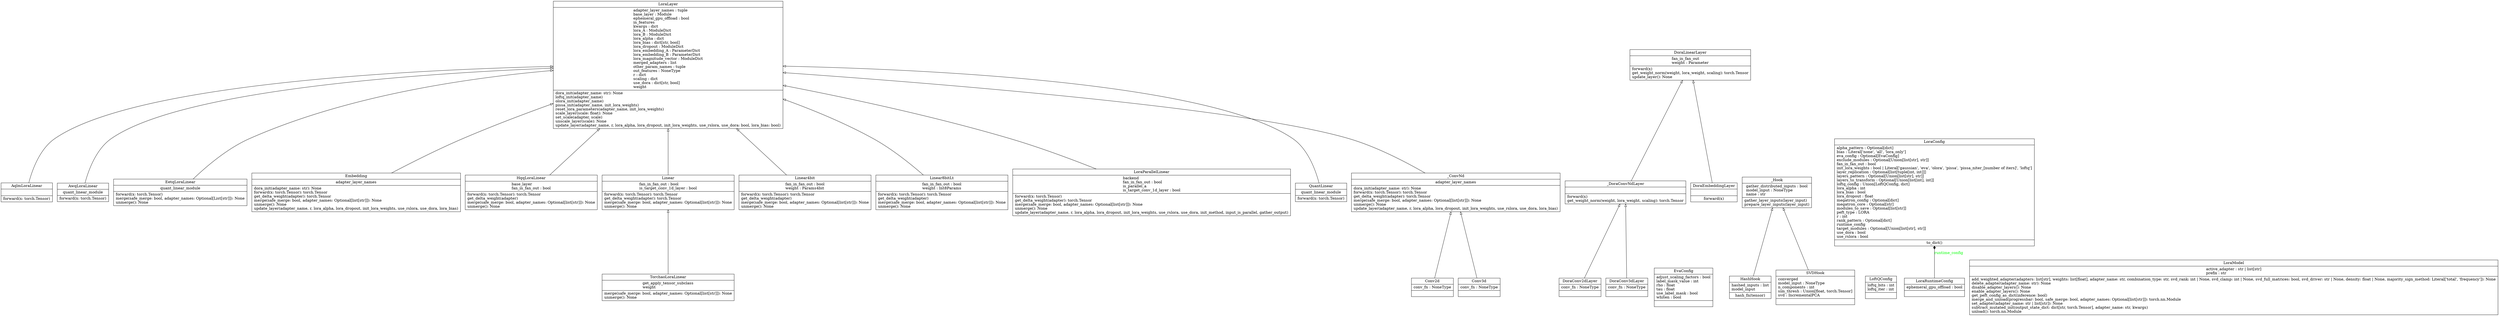 digraph "classes" {
rankdir=BT
charset="utf-8"
"peft.tuners.lora.aqlm.AqlmLoraLinear" [color="black", fontcolor="black", label=<{AqlmLoraLinear|<br ALIGN="LEFT"/>|forward(x: torch.Tensor)<br ALIGN="LEFT"/>}>, shape="record", style="solid"];
"peft.tuners.lora.awq.AwqLoraLinear" [color="black", fontcolor="black", label=<{AwqLoraLinear|quant_linear_module<br ALIGN="LEFT"/>|forward(x: torch.Tensor)<br ALIGN="LEFT"/>}>, shape="record", style="solid"];
"peft.tuners.lora.layer.Conv2d" [color="black", fontcolor="black", label=<{Conv2d|conv_fn : NoneType<br ALIGN="LEFT"/>|}>, shape="record", style="solid"];
"peft.tuners.lora.layer.Conv3d" [color="black", fontcolor="black", label=<{Conv3d|conv_fn : NoneType<br ALIGN="LEFT"/>|}>, shape="record", style="solid"];
"peft.tuners.lora.dora.DoraConv2dLayer" [color="black", fontcolor="black", label=<{DoraConv2dLayer|conv_fn : NoneType<br ALIGN="LEFT"/>|}>, shape="record", style="solid"];
"peft.tuners.lora.dora.DoraConv3dLayer" [color="black", fontcolor="black", label=<{DoraConv3dLayer|conv_fn : NoneType<br ALIGN="LEFT"/>|}>, shape="record", style="solid"];
"peft.tuners.lora.dora.DoraEmbeddingLayer" [color="black", fontcolor="black", label=<{DoraEmbeddingLayer|<br ALIGN="LEFT"/>|forward(x)<br ALIGN="LEFT"/>}>, shape="record", style="solid"];
"peft.tuners.lora.dora.DoraLinearLayer" [color="black", fontcolor="black", label=<{DoraLinearLayer|fan_in_fan_out<br ALIGN="LEFT"/>weight : Parameter<br ALIGN="LEFT"/>|forward(x)<br ALIGN="LEFT"/>get_weight_norm(weight, lora_weight, scaling): torch.Tensor<br ALIGN="LEFT"/>update_layer(): None<br ALIGN="LEFT"/>}>, shape="record", style="solid"];
"peft.tuners.lora.eetq.EetqLoraLinear" [color="black", fontcolor="black", label=<{EetqLoraLinear|quant_linear_module<br ALIGN="LEFT"/>|forward(x: torch.Tensor)<br ALIGN="LEFT"/>merge(safe_merge: bool, adapter_names: Optional[List[str]]): None<br ALIGN="LEFT"/>unmerge(): None<br ALIGN="LEFT"/>}>, shape="record", style="solid"];
"peft.tuners.lora.layer.Embedding" [color="black", fontcolor="black", label=<{Embedding|adapter_layer_names<br ALIGN="LEFT"/>|dora_init(adapter_name: str): None<br ALIGN="LEFT"/>forward(x: torch.Tensor): torch.Tensor<br ALIGN="LEFT"/>get_delta_weight(adapter): torch.Tensor<br ALIGN="LEFT"/>merge(safe_merge: bool, adapter_names: Optional[list[str]]): None<br ALIGN="LEFT"/>unmerge(): None<br ALIGN="LEFT"/>update_layer(adapter_name, r, lora_alpha, lora_dropout, init_lora_weights, use_rslora, use_dora, lora_bias)<br ALIGN="LEFT"/>}>, shape="record", style="solid"];
"peft.tuners.lora.config.EvaConfig" [color="black", fontcolor="black", label=<{EvaConfig|adjust_scaling_factors : bool<br ALIGN="LEFT"/>label_mask_value : int<br ALIGN="LEFT"/>rho : float<br ALIGN="LEFT"/>tau : float<br ALIGN="LEFT"/>use_label_mask : bool<br ALIGN="LEFT"/>whiten : bool<br ALIGN="LEFT"/>|}>, shape="record", style="solid"];
"peft.tuners.lora.eva.HashHook" [color="black", fontcolor="black", label=<{HashHook|hashed_inputs : list<br ALIGN="LEFT"/>model_input<br ALIGN="LEFT"/>|hash_fn(tensor)<br ALIGN="LEFT"/>}>, shape="record", style="solid"];
"peft.tuners.lora.hqq.HqqLoraLinear" [color="black", fontcolor="black", label=<{HqqLoraLinear|base_layer<br ALIGN="LEFT"/>fan_in_fan_out : bool<br ALIGN="LEFT"/>|forward(x: torch.Tensor): torch.Tensor<br ALIGN="LEFT"/>get_delta_weight(adapter)<br ALIGN="LEFT"/>merge(safe_merge: bool, adapter_names: Optional[list[str]]): None<br ALIGN="LEFT"/>unmerge(): None<br ALIGN="LEFT"/>}>, shape="record", style="solid"];
"peft.tuners.lora.layer.Linear" [color="black", fontcolor="black", label=<{Linear|fan_in_fan_out : bool<br ALIGN="LEFT"/>is_target_conv_1d_layer : bool<br ALIGN="LEFT"/>|forward(x: torch.Tensor): torch.Tensor<br ALIGN="LEFT"/>get_delta_weight(adapter): torch.Tensor<br ALIGN="LEFT"/>merge(safe_merge: bool, adapter_names: Optional[list[str]]): None<br ALIGN="LEFT"/>unmerge(): None<br ALIGN="LEFT"/>}>, shape="record", style="solid"];
"peft.tuners.lora.bnb.Linear4bit" [color="black", fontcolor="black", label=<{Linear4bit|fan_in_fan_out : bool<br ALIGN="LEFT"/>weight : Params4bit<br ALIGN="LEFT"/>|forward(x: torch.Tensor): torch.Tensor<br ALIGN="LEFT"/>get_delta_weight(adapter)<br ALIGN="LEFT"/>merge(safe_merge: bool, adapter_names: Optional[list[str]]): None<br ALIGN="LEFT"/>unmerge(): None<br ALIGN="LEFT"/>}>, shape="record", style="solid"];
"peft.tuners.lora.bnb.Linear8bitLt" [color="black", fontcolor="black", label=<{Linear8bitLt|fan_in_fan_out : bool<br ALIGN="LEFT"/>weight : Int8Params<br ALIGN="LEFT"/>|forward(x: torch.Tensor): torch.Tensor<br ALIGN="LEFT"/>get_delta_weight(adapter)<br ALIGN="LEFT"/>merge(safe_merge: bool, adapter_names: Optional[list[str]]): None<br ALIGN="LEFT"/>unmerge(): None<br ALIGN="LEFT"/>}>, shape="record", style="solid"];
"peft.tuners.lora.config.LoftQConfig" [color="black", fontcolor="black", label=<{LoftQConfig|loftq_bits : int<br ALIGN="LEFT"/>loftq_iter : int<br ALIGN="LEFT"/>|}>, shape="record", style="solid"];
"peft.tuners.lora.config.LoraConfig" [color="black", fontcolor="black", label=<{LoraConfig|alpha_pattern : Optional[dict]<br ALIGN="LEFT"/>bias : Literal['none', 'all', 'lora_only']<br ALIGN="LEFT"/>eva_config : Optional[EvaConfig]<br ALIGN="LEFT"/>exclude_modules : Optional[Union[list[str], str]]<br ALIGN="LEFT"/>fan_in_fan_out : bool<br ALIGN="LEFT"/>init_lora_weights : bool \| Literal['gaussian', 'eva', 'olora', 'pissa', 'pissa_niter_[number of iters]', 'loftq']<br ALIGN="LEFT"/>layer_replication : Optional[list[tuple[int, int]]]<br ALIGN="LEFT"/>layers_pattern : Optional[Union[list[str], str]]<br ALIGN="LEFT"/>layers_to_transform : Optional[Union[list[int], int]]<br ALIGN="LEFT"/>loftq_config : Union[LoftQConfig, dict]<br ALIGN="LEFT"/>lora_alpha : int<br ALIGN="LEFT"/>lora_bias : bool<br ALIGN="LEFT"/>lora_dropout : float<br ALIGN="LEFT"/>megatron_config : Optional[dict]<br ALIGN="LEFT"/>megatron_core : Optional[str]<br ALIGN="LEFT"/>modules_to_save : Optional[list[str]]<br ALIGN="LEFT"/>peft_type : LORA<br ALIGN="LEFT"/>r : int<br ALIGN="LEFT"/>rank_pattern : Optional[dict]<br ALIGN="LEFT"/>runtime_config<br ALIGN="LEFT"/>target_modules : Optional[Union[list[str], str]]<br ALIGN="LEFT"/>use_dora : bool<br ALIGN="LEFT"/>use_rslora : bool<br ALIGN="LEFT"/>|to_dict()<br ALIGN="LEFT"/>}>, shape="record", style="solid"];
"peft.tuners.lora.layer.LoraLayer" [color="black", fontcolor="black", label=<{LoraLayer|adapter_layer_names : tuple<br ALIGN="LEFT"/>base_layer : Module<br ALIGN="LEFT"/>ephemeral_gpu_offload : bool<br ALIGN="LEFT"/>in_features<br ALIGN="LEFT"/>kwargs : dict<br ALIGN="LEFT"/>lora_A : ModuleDict<br ALIGN="LEFT"/>lora_B : ModuleDict<br ALIGN="LEFT"/>lora_alpha : dict<br ALIGN="LEFT"/>lora_bias : dict[str, bool]<br ALIGN="LEFT"/>lora_dropout : ModuleDict<br ALIGN="LEFT"/>lora_embedding_A : ParameterDict<br ALIGN="LEFT"/>lora_embedding_B : ParameterDict<br ALIGN="LEFT"/>lora_magnitude_vector : ModuleDict<br ALIGN="LEFT"/>merged_adapters : list<br ALIGN="LEFT"/>other_param_names : tuple<br ALIGN="LEFT"/>out_features : NoneType<br ALIGN="LEFT"/>r : dict<br ALIGN="LEFT"/>scaling : dict<br ALIGN="LEFT"/>use_dora : dict[str, bool]<br ALIGN="LEFT"/>weight<br ALIGN="LEFT"/>|dora_init(adapter_name: str): None<br ALIGN="LEFT"/>loftq_init(adapter_name)<br ALIGN="LEFT"/>olora_init(adapter_name)<br ALIGN="LEFT"/>pissa_init(adapter_name, init_lora_weights)<br ALIGN="LEFT"/>reset_lora_parameters(adapter_name, init_lora_weights)<br ALIGN="LEFT"/>scale_layer(scale: float): None<br ALIGN="LEFT"/>set_scale(adapter, scale)<br ALIGN="LEFT"/>unscale_layer(scale): None<br ALIGN="LEFT"/>update_layer(adapter_name, r, lora_alpha, lora_dropout, init_lora_weights, use_rslora, use_dora: bool, lora_bias: bool)<br ALIGN="LEFT"/>}>, shape="record", style="solid"];
"peft.tuners.lora.model.LoraModel" [color="black", fontcolor="black", label=<{LoraModel|active_adapter : str \| list[str]<br ALIGN="LEFT"/>prefix : str<br ALIGN="LEFT"/>|add_weighted_adapter(adapters: list[str], weights: list[float], adapter_name: str, combination_type: str, svd_rank: int \| None, svd_clamp: int \| None, svd_full_matrices: bool, svd_driver: str \| None, density: float \| None, majority_sign_method: Literal['total', 'frequency']): None<br ALIGN="LEFT"/>delete_adapter(adapter_name: str): None<br ALIGN="LEFT"/>disable_adapter_layers(): None<br ALIGN="LEFT"/>enable_adapter_layers(): None<br ALIGN="LEFT"/>get_peft_config_as_dict(inference: bool)<br ALIGN="LEFT"/>merge_and_unload(progressbar: bool, safe_merge: bool, adapter_names: Optional[list[str]]): torch.nn.Module<br ALIGN="LEFT"/>set_adapter(adapter_name: str \| list[str]): None<br ALIGN="LEFT"/>subtract_mutated_init(output_state_dict: dict[str, torch.Tensor], adapter_name: str, kwargs)<br ALIGN="LEFT"/>unload(): torch.nn.Module<br ALIGN="LEFT"/>}>, shape="record", style="solid"];
"peft.tuners.lora.tp_layer.LoraParallelLinear" [color="black", fontcolor="black", label=<{LoraParallelLinear|backend<br ALIGN="LEFT"/>fan_in_fan_out : bool<br ALIGN="LEFT"/>is_parallel_a<br ALIGN="LEFT"/>is_target_conv_1d_layer : bool<br ALIGN="LEFT"/>|forward(x: torch.Tensor)<br ALIGN="LEFT"/>get_delta_weight(adapter): torch.Tensor<br ALIGN="LEFT"/>merge(safe_merge: bool, adapter_names: Optional[list[str]]): None<br ALIGN="LEFT"/>unmerge(): None<br ALIGN="LEFT"/>update_layer(adapter_name, r, lora_alpha, lora_dropout, init_lora_weights, use_rslora, use_dora, init_method, input_is_parallel, gather_output)<br ALIGN="LEFT"/>}>, shape="record", style="solid"];
"peft.tuners.lora.config.LoraRuntimeConfig" [color="black", fontcolor="black", label=<{LoraRuntimeConfig|ephemeral_gpu_offload : bool<br ALIGN="LEFT"/>|}>, shape="record", style="solid"];
"peft.tuners.lora.gptq.QuantLinear" [color="black", fontcolor="black", label=<{QuantLinear|quant_linear_module<br ALIGN="LEFT"/>|forward(x: torch.Tensor)<br ALIGN="LEFT"/>}>, shape="record", style="solid"];
"peft.tuners.lora.eva.SVDHook" [color="black", fontcolor="black", label=<{SVDHook|converged<br ALIGN="LEFT"/>model_input : NoneType<br ALIGN="LEFT"/>n_components : int<br ALIGN="LEFT"/>sim_thresh : Union[float, torch.Tensor]<br ALIGN="LEFT"/>svd : IncrementalPCA<br ALIGN="LEFT"/>|}>, shape="record", style="solid"];
"peft.tuners.lora.torchao.TorchaoLoraLinear" [color="black", fontcolor="black", label=<{TorchaoLoraLinear|get_apply_tensor_subclass<br ALIGN="LEFT"/>weight<br ALIGN="LEFT"/>|merge(safe_merge: bool, adapter_names: Optional[list[str]]): None<br ALIGN="LEFT"/>unmerge(): None<br ALIGN="LEFT"/>}>, shape="record", style="solid"];
"peft.tuners.lora.layer._ConvNd" [color="black", fontcolor="black", label=<{_ConvNd|adapter_layer_names<br ALIGN="LEFT"/>|dora_init(adapter_name: str): None<br ALIGN="LEFT"/>forward(x: torch.Tensor): torch.Tensor<br ALIGN="LEFT"/>get_delta_weight(adapter): torch.Tensor<br ALIGN="LEFT"/>merge(safe_merge: bool, adapter_names: Optional[list[str]]): None<br ALIGN="LEFT"/>unmerge(): None<br ALIGN="LEFT"/>update_layer(adapter_name, r, lora_alpha, lora_dropout, init_lora_weights, use_rslora, use_dora, lora_bias)<br ALIGN="LEFT"/>}>, shape="record", style="solid"];
"peft.tuners.lora.dora._DoraConvNdLayer" [color="black", fontcolor="black", label=<{_DoraConvNdLayer|<br ALIGN="LEFT"/>|forward(x)<br ALIGN="LEFT"/>get_weight_norm(weight, lora_weight, scaling): torch.Tensor<br ALIGN="LEFT"/>}>, shape="record", style="solid"];
"peft.tuners.lora.eva._Hook" [color="black", fontcolor="black", label=<{_Hook|gather_distributed_inputs : bool<br ALIGN="LEFT"/>model_input : NoneType<br ALIGN="LEFT"/>name : str<br ALIGN="LEFT"/>|gather_layer_inputs(layer_input)<br ALIGN="LEFT"/>prepare_layer_inputs(layer_input)<br ALIGN="LEFT"/>}>, shape="record", style="solid"];
"peft.tuners.lora.aqlm.AqlmLoraLinear" -> "peft.tuners.lora.layer.LoraLayer" [arrowhead="empty", arrowtail="none"];
"peft.tuners.lora.awq.AwqLoraLinear" -> "peft.tuners.lora.layer.LoraLayer" [arrowhead="empty", arrowtail="none"];
"peft.tuners.lora.bnb.Linear4bit" -> "peft.tuners.lora.layer.LoraLayer" [arrowhead="empty", arrowtail="none"];
"peft.tuners.lora.bnb.Linear8bitLt" -> "peft.tuners.lora.layer.LoraLayer" [arrowhead="empty", arrowtail="none"];
"peft.tuners.lora.dora.DoraConv2dLayer" -> "peft.tuners.lora.dora._DoraConvNdLayer" [arrowhead="empty", arrowtail="none"];
"peft.tuners.lora.dora.DoraConv3dLayer" -> "peft.tuners.lora.dora._DoraConvNdLayer" [arrowhead="empty", arrowtail="none"];
"peft.tuners.lora.dora.DoraEmbeddingLayer" -> "peft.tuners.lora.dora.DoraLinearLayer" [arrowhead="empty", arrowtail="none"];
"peft.tuners.lora.dora._DoraConvNdLayer" -> "peft.tuners.lora.dora.DoraLinearLayer" [arrowhead="empty", arrowtail="none"];
"peft.tuners.lora.eetq.EetqLoraLinear" -> "peft.tuners.lora.layer.LoraLayer" [arrowhead="empty", arrowtail="none"];
"peft.tuners.lora.eva.HashHook" -> "peft.tuners.lora.eva._Hook" [arrowhead="empty", arrowtail="none"];
"peft.tuners.lora.eva.SVDHook" -> "peft.tuners.lora.eva._Hook" [arrowhead="empty", arrowtail="none"];
"peft.tuners.lora.gptq.QuantLinear" -> "peft.tuners.lora.layer.LoraLayer" [arrowhead="empty", arrowtail="none"];
"peft.tuners.lora.hqq.HqqLoraLinear" -> "peft.tuners.lora.layer.LoraLayer" [arrowhead="empty", arrowtail="none"];
"peft.tuners.lora.layer.Conv2d" -> "peft.tuners.lora.layer._ConvNd" [arrowhead="empty", arrowtail="none"];
"peft.tuners.lora.layer.Conv3d" -> "peft.tuners.lora.layer._ConvNd" [arrowhead="empty", arrowtail="none"];
"peft.tuners.lora.layer.Embedding" -> "peft.tuners.lora.layer.LoraLayer" [arrowhead="empty", arrowtail="none"];
"peft.tuners.lora.layer.Linear" -> "peft.tuners.lora.layer.LoraLayer" [arrowhead="empty", arrowtail="none"];
"peft.tuners.lora.layer._ConvNd" -> "peft.tuners.lora.layer.LoraLayer" [arrowhead="empty", arrowtail="none"];
"peft.tuners.lora.torchao.TorchaoLoraLinear" -> "peft.tuners.lora.layer.Linear" [arrowhead="empty", arrowtail="none"];
"peft.tuners.lora.tp_layer.LoraParallelLinear" -> "peft.tuners.lora.layer.LoraLayer" [arrowhead="empty", arrowtail="none"];
"peft.tuners.lora.config.LoraRuntimeConfig" -> "peft.tuners.lora.config.LoraConfig" [arrowhead="diamond", arrowtail="none", fontcolor="green", label="runtime_config", style="solid"];
}
